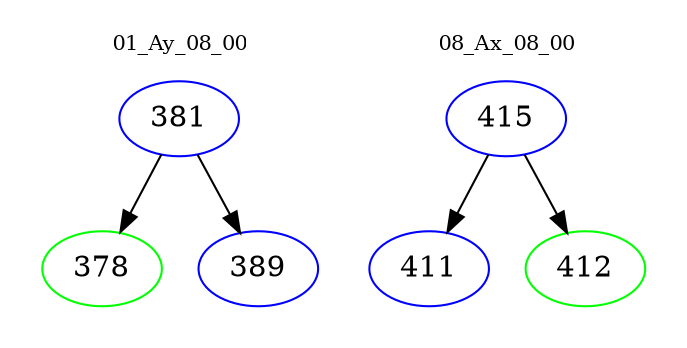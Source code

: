 digraph{
subgraph cluster_0 {
color = white
label = "01_Ay_08_00";
fontsize=10;
T0_381 [label="381", color="blue"]
T0_381 -> T0_378 [color="black"]
T0_378 [label="378", color="green"]
T0_381 -> T0_389 [color="black"]
T0_389 [label="389", color="blue"]
}
subgraph cluster_1 {
color = white
label = "08_Ax_08_00";
fontsize=10;
T1_415 [label="415", color="blue"]
T1_415 -> T1_411 [color="black"]
T1_411 [label="411", color="blue"]
T1_415 -> T1_412 [color="black"]
T1_412 [label="412", color="green"]
}
}
